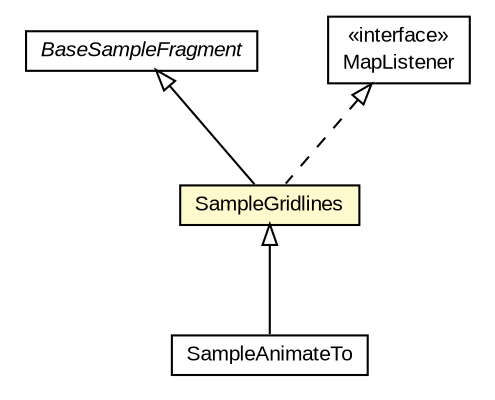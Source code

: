 #!/usr/local/bin/dot
#
# Class diagram 
# Generated by UMLGraph version R5_6-24-gf6e263 (http://www.umlgraph.org/)
#

digraph G {
	edge [fontname="arial",fontsize=10,labelfontname="arial",labelfontsize=10];
	node [fontname="arial",fontsize=10,shape=plaintext];
	nodesep=0.25;
	ranksep=0.5;
	// org.osmdroid.samplefragments.BaseSampleFragment
	c4777 [label=<<table title="org.osmdroid.samplefragments.BaseSampleFragment" border="0" cellborder="1" cellspacing="0" cellpadding="2" port="p" href="../BaseSampleFragment.html">
		<tr><td><table border="0" cellspacing="0" cellpadding="1">
<tr><td align="center" balign="center"><font face="arial italic"> BaseSampleFragment </font></td></tr>
		</table></td></tr>
		</table>>, URL="../BaseSampleFragment.html", fontname="arial", fontcolor="black", fontsize=10.0];
	// org.osmdroid.samplefragments.data.SampleGridlines
	c4788 [label=<<table title="org.osmdroid.samplefragments.data.SampleGridlines" border="0" cellborder="1" cellspacing="0" cellpadding="2" port="p" bgcolor="lemonChiffon" href="./SampleGridlines.html">
		<tr><td><table border="0" cellspacing="0" cellpadding="1">
<tr><td align="center" balign="center"> SampleGridlines </td></tr>
		</table></td></tr>
		</table>>, URL="./SampleGridlines.html", fontname="arial", fontcolor="black", fontsize=10.0];
	// org.osmdroid.samplefragments.events.SampleAnimateTo
	c4796 [label=<<table title="org.osmdroid.samplefragments.events.SampleAnimateTo" border="0" cellborder="1" cellspacing="0" cellpadding="2" port="p" href="../events/SampleAnimateTo.html">
		<tr><td><table border="0" cellspacing="0" cellpadding="1">
<tr><td align="center" balign="center"> SampleAnimateTo </td></tr>
		</table></td></tr>
		</table>>, URL="../events/SampleAnimateTo.html", fontname="arial", fontcolor="black", fontsize=10.0];
	//org.osmdroid.samplefragments.data.SampleGridlines extends org.osmdroid.samplefragments.BaseSampleFragment
	c4777:p -> c4788:p [dir=back,arrowtail=empty];
	//org.osmdroid.samplefragments.data.SampleGridlines implements org.osmdroid.events.MapListener
	c4836:p -> c4788:p [dir=back,arrowtail=empty,style=dashed];
	//org.osmdroid.samplefragments.events.SampleAnimateTo extends org.osmdroid.samplefragments.data.SampleGridlines
	c4788:p -> c4796:p [dir=back,arrowtail=empty];
	// org.osmdroid.events.MapListener
	c4836 [label=<<table title="org.osmdroid.events.MapListener" border="0" cellborder="1" cellspacing="0" cellpadding="2" port="p" href="http://java.sun.com/j2se/1.4.2/docs/api/org/osmdroid/events/MapListener.html">
		<tr><td><table border="0" cellspacing="0" cellpadding="1">
<tr><td align="center" balign="center"> &#171;interface&#187; </td></tr>
<tr><td align="center" balign="center"> MapListener </td></tr>
		</table></td></tr>
		</table>>, URL="http://java.sun.com/j2se/1.4.2/docs/api/org/osmdroid/events/MapListener.html", fontname="arial", fontcolor="black", fontsize=10.0];
}

